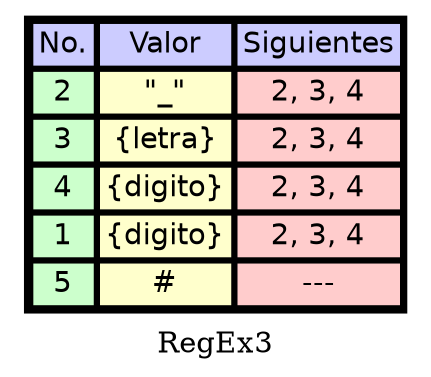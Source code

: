 digraph {
  node [ shape=none fontname=Helvetica ]
  n [ label = <
    <table bgcolor="black"><tr>
         <td bgcolor="#ccccff">No.</td>
         <td bgcolor="#ccccff">Valor</td>
         <td bgcolor="#ccccff">Siguientes</td>
       </tr><tr>
         <td bgcolor="#ccffcc">2</td>
         <td bgcolor="#ffffcc">"_"</td>
         <td bgcolor="#ffcccc">2, 3, 4</td>
      </tr><tr>
         <td bgcolor="#ccffcc">3</td>
         <td bgcolor="#ffffcc">{letra}</td>
         <td bgcolor="#ffcccc">2, 3, 4</td>
      </tr><tr>
         <td bgcolor="#ccffcc">4</td>
         <td bgcolor="#ffffcc">{digito}</td>
         <td bgcolor="#ffcccc">2, 3, 4</td>
      </tr><tr>
         <td bgcolor="#ccffcc">1</td>
         <td bgcolor="#ffffcc">{digito}</td>
         <td bgcolor="#ffcccc">2, 3, 4</td>
      </tr><tr>
         <td bgcolor="#ccffcc">5</td>
         <td bgcolor="#ffffcc">#</td>
         <td bgcolor="#ffcccc">---</td>
      </tr></table>
  > ]
label = "RegEx3";}